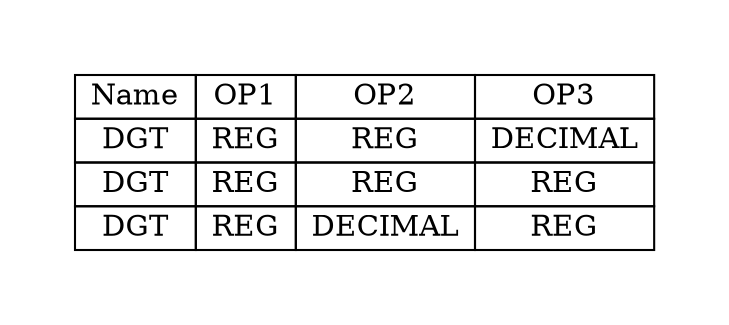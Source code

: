 digraph{
graph [pad="0.5", nodesep="0.5", ranksep="2" ]
node [shape=plain]
Foo [label=<
<table border="0" cellborder="1" cellspacing="0">
<tr><td> Name </td> <td> OP1 </td><td> OP2 </td><td> OP3 </td> </tr>
<tr><td> DGT </td><td> REG </td><td> REG </td><td> DECIMAL </td> </tr>
<tr><td> DGT </td><td> REG </td><td> REG </td><td> REG </td> </tr>
<tr><td> DGT </td><td> REG </td><td> DECIMAL </td><td> REG </td> </tr>
</table>>];
}
